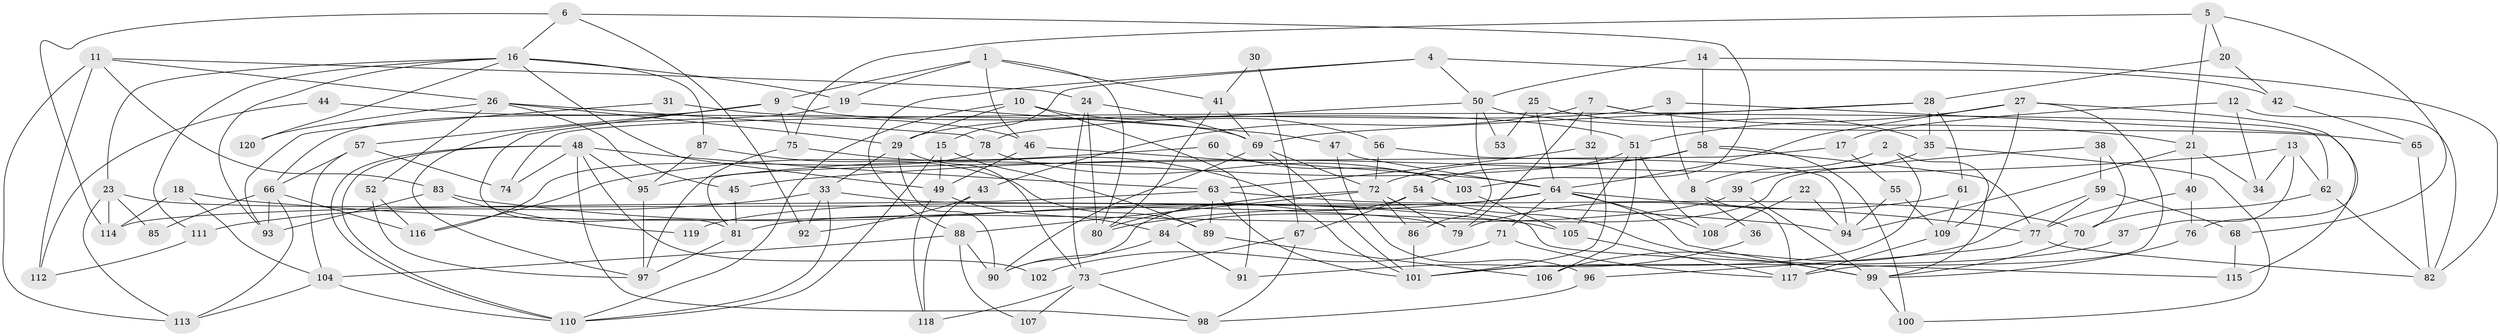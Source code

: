 // coarse degree distribution, {12: 0.041666666666666664, 3: 0.1875, 5: 0.1875, 9: 0.041666666666666664, 10: 0.020833333333333332, 4: 0.16666666666666666, 11: 0.0625, 17: 0.020833333333333332, 18: 0.020833333333333332, 15: 0.020833333333333332, 2: 0.125, 6: 0.041666666666666664, 7: 0.020833333333333332, 8: 0.041666666666666664}
// Generated by graph-tools (version 1.1) at 2025/18/03/04/25 18:18:55]
// undirected, 120 vertices, 240 edges
graph export_dot {
graph [start="1"]
  node [color=gray90,style=filled];
  1;
  2;
  3;
  4;
  5;
  6;
  7;
  8;
  9;
  10;
  11;
  12;
  13;
  14;
  15;
  16;
  17;
  18;
  19;
  20;
  21;
  22;
  23;
  24;
  25;
  26;
  27;
  28;
  29;
  30;
  31;
  32;
  33;
  34;
  35;
  36;
  37;
  38;
  39;
  40;
  41;
  42;
  43;
  44;
  45;
  46;
  47;
  48;
  49;
  50;
  51;
  52;
  53;
  54;
  55;
  56;
  57;
  58;
  59;
  60;
  61;
  62;
  63;
  64;
  65;
  66;
  67;
  68;
  69;
  70;
  71;
  72;
  73;
  74;
  75;
  76;
  77;
  78;
  79;
  80;
  81;
  82;
  83;
  84;
  85;
  86;
  87;
  88;
  89;
  90;
  91;
  92;
  93;
  94;
  95;
  96;
  97;
  98;
  99;
  100;
  101;
  102;
  103;
  104;
  105;
  106;
  107;
  108;
  109;
  110;
  111;
  112;
  113;
  114;
  115;
  116;
  117;
  118;
  119;
  120;
  1 -- 41;
  1 -- 80;
  1 -- 9;
  1 -- 19;
  1 -- 46;
  2 -- 99;
  2 -- 101;
  2 -- 8;
  3 -- 115;
  3 -- 29;
  3 -- 8;
  4 -- 15;
  4 -- 42;
  4 -- 50;
  4 -- 88;
  5 -- 21;
  5 -- 75;
  5 -- 20;
  5 -- 68;
  6 -- 103;
  6 -- 16;
  6 -- 92;
  6 -- 114;
  7 -- 21;
  7 -- 32;
  7 -- 43;
  7 -- 62;
  7 -- 79;
  8 -- 36;
  8 -- 117;
  9 -- 51;
  9 -- 57;
  9 -- 66;
  9 -- 75;
  9 -- 81;
  10 -- 29;
  10 -- 110;
  10 -- 56;
  10 -- 91;
  11 -- 26;
  11 -- 113;
  11 -- 24;
  11 -- 83;
  11 -- 112;
  12 -- 17;
  12 -- 82;
  12 -- 34;
  13 -- 62;
  13 -- 45;
  13 -- 34;
  13 -- 37;
  14 -- 82;
  14 -- 58;
  14 -- 50;
  15 -- 89;
  15 -- 110;
  15 -- 49;
  16 -- 87;
  16 -- 23;
  16 -- 19;
  16 -- 49;
  16 -- 93;
  16 -- 111;
  16 -- 120;
  17 -- 81;
  17 -- 55;
  18 -- 114;
  18 -- 104;
  18 -- 94;
  19 -- 47;
  19 -- 97;
  20 -- 28;
  20 -- 42;
  21 -- 34;
  21 -- 94;
  21 -- 40;
  22 -- 108;
  22 -- 94;
  23 -- 113;
  23 -- 79;
  23 -- 85;
  23 -- 114;
  24 -- 80;
  24 -- 69;
  24 -- 73;
  25 -- 64;
  25 -- 35;
  25 -- 53;
  26 -- 29;
  26 -- 52;
  26 -- 45;
  26 -- 78;
  26 -- 120;
  27 -- 64;
  27 -- 117;
  27 -- 51;
  27 -- 76;
  27 -- 109;
  28 -- 69;
  28 -- 61;
  28 -- 35;
  28 -- 74;
  29 -- 90;
  29 -- 73;
  29 -- 33;
  30 -- 67;
  30 -- 41;
  31 -- 93;
  31 -- 69;
  32 -- 63;
  32 -- 101;
  33 -- 92;
  33 -- 110;
  33 -- 111;
  33 -- 115;
  35 -- 39;
  35 -- 100;
  36 -- 91;
  37 -- 101;
  38 -- 70;
  38 -- 84;
  38 -- 59;
  39 -- 99;
  39 -- 81;
  40 -- 76;
  40 -- 77;
  41 -- 80;
  41 -- 69;
  42 -- 65;
  43 -- 118;
  43 -- 92;
  44 -- 46;
  44 -- 112;
  45 -- 81;
  46 -- 49;
  46 -- 64;
  47 -- 64;
  47 -- 96;
  48 -- 95;
  48 -- 110;
  48 -- 110;
  48 -- 63;
  48 -- 74;
  48 -- 98;
  48 -- 102;
  49 -- 84;
  49 -- 118;
  50 -- 53;
  50 -- 65;
  50 -- 78;
  50 -- 86;
  51 -- 54;
  51 -- 105;
  51 -- 106;
  51 -- 108;
  52 -- 116;
  52 -- 97;
  54 -- 90;
  54 -- 99;
  54 -- 67;
  55 -- 109;
  55 -- 94;
  56 -- 72;
  56 -- 94;
  57 -- 74;
  57 -- 66;
  57 -- 104;
  58 -- 72;
  58 -- 77;
  58 -- 95;
  58 -- 100;
  59 -- 77;
  59 -- 68;
  59 -- 106;
  60 -- 116;
  60 -- 103;
  61 -- 79;
  61 -- 109;
  62 -- 70;
  62 -- 82;
  63 -- 114;
  63 -- 70;
  63 -- 89;
  63 -- 101;
  64 -- 77;
  64 -- 71;
  64 -- 80;
  64 -- 99;
  64 -- 108;
  64 -- 119;
  65 -- 82;
  66 -- 85;
  66 -- 93;
  66 -- 113;
  66 -- 116;
  67 -- 98;
  67 -- 73;
  68 -- 115;
  69 -- 72;
  69 -- 90;
  69 -- 101;
  70 -- 99;
  71 -- 117;
  71 -- 102;
  72 -- 88;
  72 -- 86;
  72 -- 79;
  72 -- 80;
  73 -- 98;
  73 -- 107;
  73 -- 118;
  75 -- 101;
  75 -- 97;
  76 -- 99;
  77 -- 96;
  77 -- 82;
  78 -- 103;
  78 -- 116;
  81 -- 97;
  83 -- 93;
  83 -- 105;
  83 -- 119;
  84 -- 90;
  84 -- 91;
  86 -- 101;
  87 -- 89;
  87 -- 95;
  88 -- 104;
  88 -- 90;
  88 -- 107;
  89 -- 106;
  95 -- 97;
  96 -- 98;
  99 -- 100;
  103 -- 105;
  104 -- 110;
  104 -- 113;
  105 -- 117;
  109 -- 117;
  111 -- 112;
}
